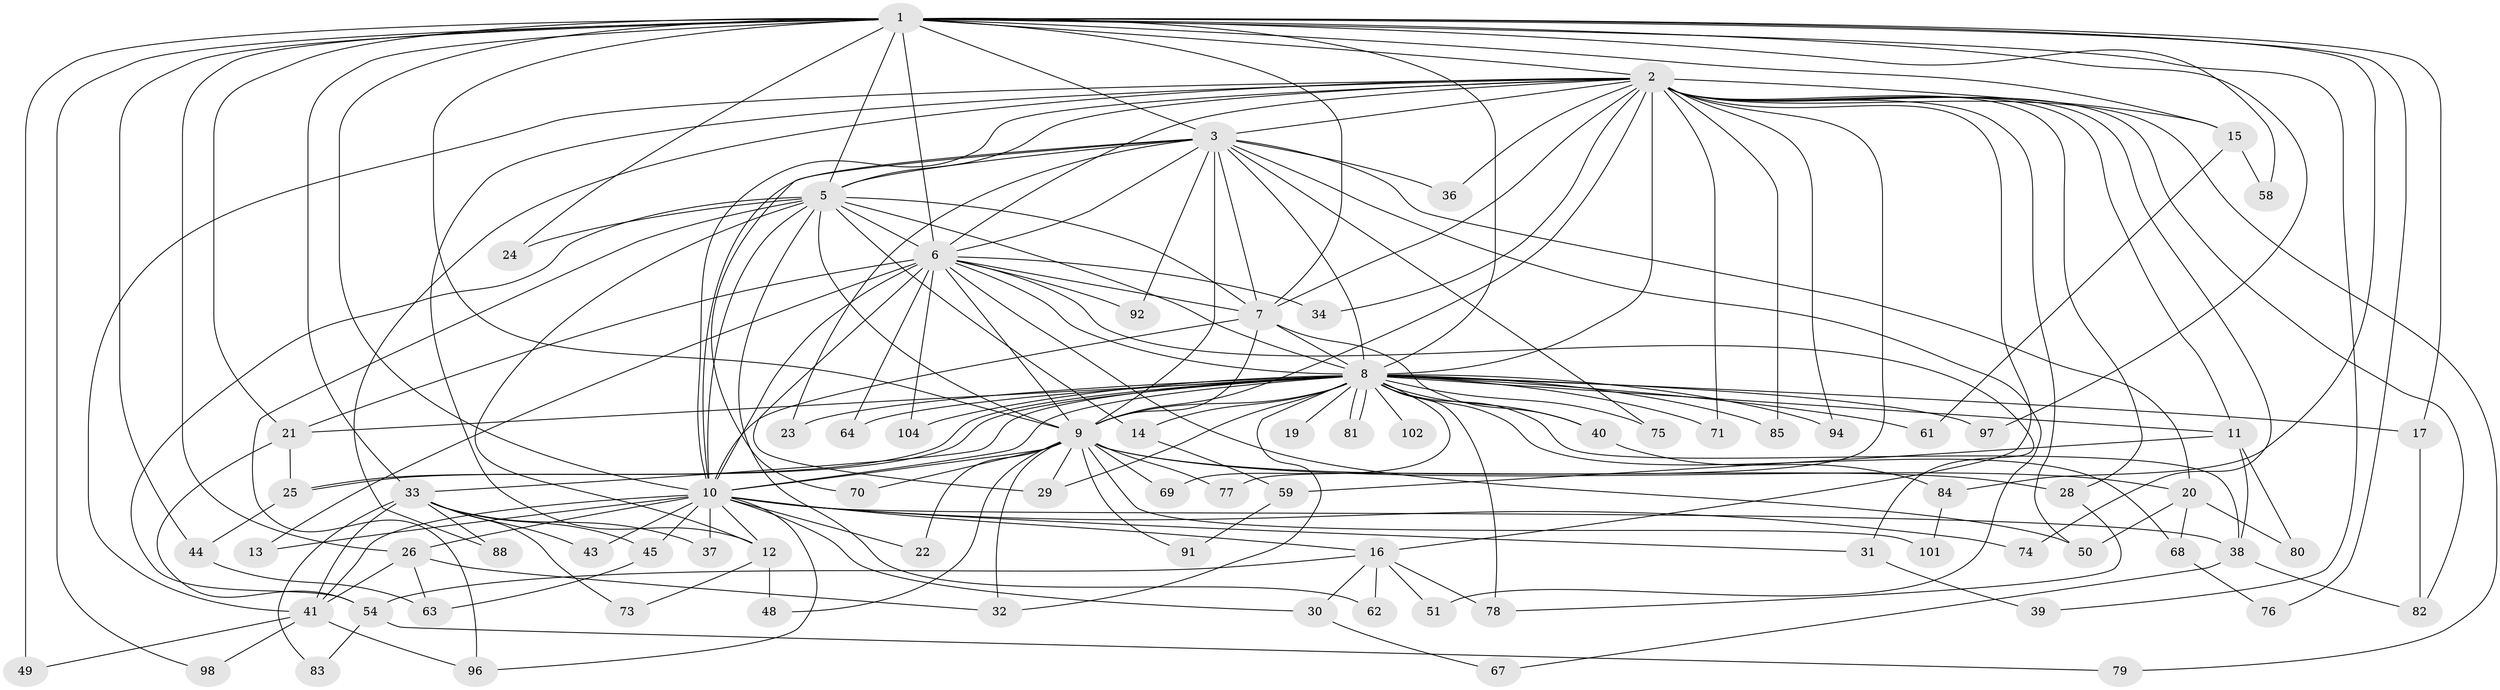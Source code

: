 // original degree distribution, {16: 0.01904761904761905, 27: 0.009523809523809525, 18: 0.009523809523809525, 20: 0.009523809523809525, 19: 0.01904761904761905, 10: 0.009523809523809525, 36: 0.009523809523809525, 25: 0.009523809523809525, 7: 0.02857142857142857, 5: 0.047619047619047616, 2: 0.5428571428571428, 3: 0.22857142857142856, 6: 0.01904761904761905, 4: 0.02857142857142857, 8: 0.009523809523809525}
// Generated by graph-tools (version 1.1) at 2025/41/03/06/25 10:41:42]
// undirected, 79 vertices, 188 edges
graph export_dot {
graph [start="1"]
  node [color=gray90,style=filled];
  1 [super="+4"];
  2 [super="+93"];
  3 [super="+95"];
  5 [super="+35"];
  6 [super="+87"];
  7;
  8 [super="+18"];
  9 [super="+57"];
  10 [super="+46"];
  11 [super="+99"];
  12 [super="+60"];
  13;
  14;
  15 [super="+86"];
  16 [super="+66"];
  17;
  19;
  20 [super="+56"];
  21 [super="+89"];
  22;
  23;
  24;
  25 [super="+27"];
  26;
  28 [super="+90"];
  29 [super="+52"];
  30;
  31;
  32 [super="+47"];
  33 [super="+42"];
  34;
  36;
  37;
  38 [super="+53"];
  39;
  40;
  41 [super="+55"];
  43;
  44;
  45;
  48;
  49 [super="+72"];
  50;
  51;
  54;
  58;
  59;
  61 [super="+100"];
  62;
  63 [super="+65"];
  64;
  67;
  68;
  69;
  70;
  71;
  73;
  74;
  75;
  76;
  77;
  78;
  79;
  80;
  81;
  82 [super="+103"];
  83;
  84;
  85;
  88;
  91;
  92;
  94;
  96 [super="+105"];
  97;
  98;
  101;
  102;
  104;
  1 -- 2 [weight=2];
  1 -- 3 [weight=2];
  1 -- 5 [weight=3];
  1 -- 6 [weight=3];
  1 -- 7 [weight=2];
  1 -- 8 [weight=3];
  1 -- 9 [weight=2];
  1 -- 10 [weight=2];
  1 -- 17;
  1 -- 24;
  1 -- 26;
  1 -- 33;
  1 -- 84;
  1 -- 97;
  1 -- 49 [weight=2];
  1 -- 76;
  1 -- 15;
  1 -- 21;
  1 -- 98;
  1 -- 39;
  1 -- 44;
  1 -- 58;
  2 -- 3;
  2 -- 5;
  2 -- 6;
  2 -- 7;
  2 -- 8;
  2 -- 9;
  2 -- 10;
  2 -- 11;
  2 -- 15;
  2 -- 16;
  2 -- 28;
  2 -- 34;
  2 -- 36;
  2 -- 41;
  2 -- 50;
  2 -- 71 [weight=2];
  2 -- 74;
  2 -- 77;
  2 -- 79;
  2 -- 85;
  2 -- 88;
  2 -- 94;
  2 -- 82;
  2 -- 12;
  3 -- 5;
  3 -- 6;
  3 -- 7;
  3 -- 8 [weight=2];
  3 -- 9 [weight=2];
  3 -- 10;
  3 -- 20;
  3 -- 23;
  3 -- 36;
  3 -- 51;
  3 -- 70;
  3 -- 75;
  3 -- 92;
  5 -- 6;
  5 -- 7;
  5 -- 8;
  5 -- 9;
  5 -- 10;
  5 -- 12;
  5 -- 14;
  5 -- 24;
  5 -- 54;
  5 -- 62;
  5 -- 96;
  6 -- 7;
  6 -- 8;
  6 -- 9;
  6 -- 10;
  6 -- 13;
  6 -- 31;
  6 -- 34;
  6 -- 50;
  6 -- 64;
  6 -- 92;
  6 -- 104;
  6 -- 29;
  6 -- 21;
  7 -- 8;
  7 -- 9;
  7 -- 10;
  7 -- 40;
  8 -- 9;
  8 -- 10;
  8 -- 11;
  8 -- 14;
  8 -- 17;
  8 -- 19 [weight=2];
  8 -- 21;
  8 -- 23;
  8 -- 25;
  8 -- 25;
  8 -- 29;
  8 -- 32;
  8 -- 33;
  8 -- 61 [weight=2];
  8 -- 64;
  8 -- 68;
  8 -- 69;
  8 -- 75;
  8 -- 78;
  8 -- 81;
  8 -- 81;
  8 -- 85;
  8 -- 94;
  8 -- 97;
  8 -- 102 [weight=2];
  8 -- 104;
  8 -- 71;
  8 -- 40;
  8 -- 38;
  9 -- 10;
  9 -- 20;
  9 -- 22;
  9 -- 28;
  9 -- 29;
  9 -- 32;
  9 -- 48;
  9 -- 69;
  9 -- 70;
  9 -- 91;
  9 -- 77;
  9 -- 101;
  10 -- 12;
  10 -- 13;
  10 -- 16;
  10 -- 22;
  10 -- 26;
  10 -- 30;
  10 -- 31;
  10 -- 37;
  10 -- 38;
  10 -- 41;
  10 -- 43;
  10 -- 45;
  10 -- 74;
  10 -- 96;
  11 -- 38;
  11 -- 59;
  11 -- 80;
  12 -- 48;
  12 -- 73;
  14 -- 59;
  15 -- 58;
  15 -- 61;
  16 -- 30;
  16 -- 51;
  16 -- 62;
  16 -- 78;
  16 -- 54;
  17 -- 82;
  20 -- 68;
  20 -- 80;
  20 -- 50;
  21 -- 54;
  21 -- 25;
  25 -- 44;
  26 -- 63;
  26 -- 41;
  26 -- 32;
  28 -- 78;
  30 -- 67;
  31 -- 39;
  33 -- 37;
  33 -- 43;
  33 -- 45;
  33 -- 73;
  33 -- 88;
  33 -- 83;
  33 -- 41;
  38 -- 82;
  38 -- 67;
  40 -- 84;
  41 -- 49;
  41 -- 98;
  41 -- 96;
  44 -- 63;
  45 -- 63;
  54 -- 79;
  54 -- 83;
  59 -- 91;
  68 -- 76;
  84 -- 101;
}
